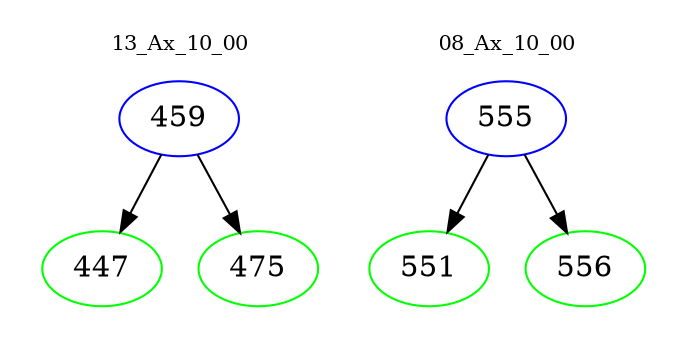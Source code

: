 digraph{
subgraph cluster_0 {
color = white
label = "13_Ax_10_00";
fontsize=10;
T0_459 [label="459", color="blue"]
T0_459 -> T0_447 [color="black"]
T0_447 [label="447", color="green"]
T0_459 -> T0_475 [color="black"]
T0_475 [label="475", color="green"]
}
subgraph cluster_1 {
color = white
label = "08_Ax_10_00";
fontsize=10;
T1_555 [label="555", color="blue"]
T1_555 -> T1_551 [color="black"]
T1_551 [label="551", color="green"]
T1_555 -> T1_556 [color="black"]
T1_556 [label="556", color="green"]
}
}
